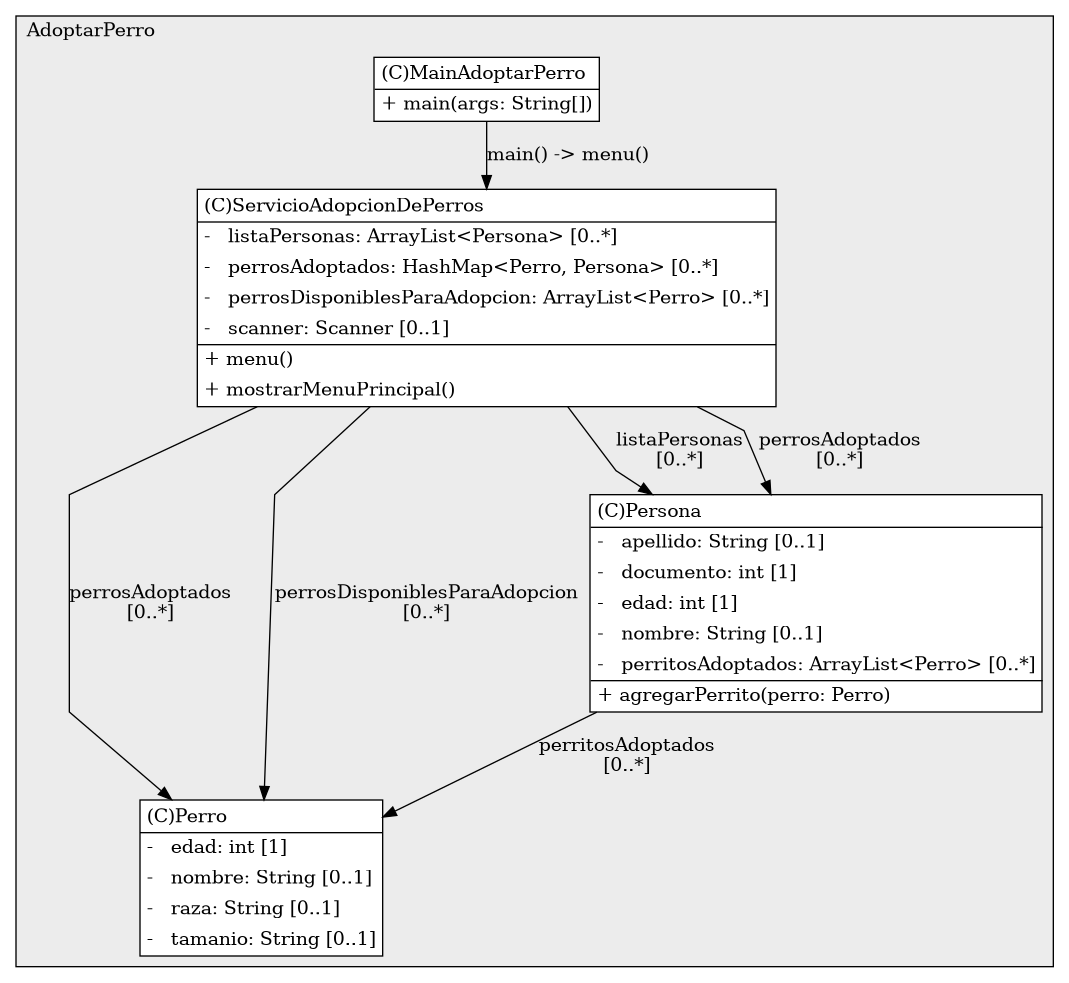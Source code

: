@startuml

/' diagram meta data start
config=StructureConfiguration;
{
  "projectClassification": {
    "searchMode": "OpenProject", // OpenProject, AllProjects
    "includedProjects": "",
    "pathEndKeywords": "*.impl",
    "isClientPath": "",
    "isClientName": "",
    "isTestPath": "",
    "isTestName": "",
    "isMappingPath": "",
    "isMappingName": "",
    "isDataAccessPath": "",
    "isDataAccessName": "",
    "isDataStructurePath": "",
    "isDataStructureName": "",
    "isInterfaceStructuresPath": "",
    "isInterfaceStructuresName": "",
    "isEntryPointPath": "",
    "isEntryPointName": "",
    "treatFinalFieldsAsMandatory": false
  },
  "graphRestriction": {
    "classPackageExcludeFilter": "",
    "classPackageIncludeFilter": "",
    "classNameExcludeFilter": "",
    "classNameIncludeFilter": "",
    "methodNameExcludeFilter": "",
    "methodNameIncludeFilter": "",
    "removeByInheritance": "", // inheritance/annotation based filtering is done in a second step
    "removeByAnnotation": "",
    "removeByClassPackage": "", // cleanup the graph after inheritance/annotation based filtering is done
    "removeByClassName": "",
    "cutMappings": false,
    "cutEnum": true,
    "cutTests": true,
    "cutClient": true,
    "cutDataAccess": false,
    "cutInterfaceStructures": false,
    "cutDataStructures": false,
    "cutGetterAndSetter": true,
    "cutConstructors": true
  },
  "graphTraversal": {
    "forwardDepth": 6,
    "backwardDepth": 6,
    "classPackageExcludeFilter": "",
    "classPackageIncludeFilter": "",
    "classNameExcludeFilter": "",
    "classNameIncludeFilter": "",
    "methodNameExcludeFilter": "",
    "methodNameIncludeFilter": "",
    "hideMappings": false,
    "hideDataStructures": false,
    "hidePrivateMethods": true,
    "hideInterfaceCalls": true, // indirection: implementation -> interface (is hidden) -> implementation
    "onlyShowApplicationEntryPoints": false, // root node is included
    "useMethodCallsForStructureDiagram": "ForwardOnly" // ForwardOnly, BothDirections, No
  },
  "details": {
    "aggregation": "GroupByClass", // ByClass, GroupByClass, None
    "showClassGenericTypes": true,
    "showMethods": true,
    "showMethodParameterNames": true,
    "showMethodParameterTypes": true,
    "showMethodReturnType": true,
    "showPackageLevels": 2,
    "showDetailedClassStructure": true
  },
  "rootClass": "Ejercicios.AdoptarPerro.MainAdoptarPerro",
  "extensionCallbackMethod": "" // qualified.class.name#methodName - signature: public static String method(String)
}
diagram meta data end '/



digraph g {
    rankdir="TB"
    splines=polyline
    

'nodes 
subgraph cluster_878860071 { 
   	label=AdoptarPerro
	labeljust=l
	fillcolor="#ececec"
	style=filled
   
   MainAdoptarPerro1001142683[
	label=<<TABLE BORDER="1" CELLBORDER="0" CELLPADDING="4" CELLSPACING="0">
<TR><TD ALIGN="LEFT" >(C)MainAdoptarPerro</TD></TR>
<HR/>
<TR><TD ALIGN="LEFT" >+ main(args: String[])</TD></TR>
</TABLE>>
	style=filled
	margin=0
	shape=plaintext
	fillcolor="#FFFFFF"
];

Perro1001142683[
	label=<<TABLE BORDER="1" CELLBORDER="0" CELLPADDING="4" CELLSPACING="0">
<TR><TD ALIGN="LEFT" >(C)Perro</TD></TR>
<HR/>
<TR><TD ALIGN="LEFT" >-   edad: int [1]</TD></TR>
<TR><TD ALIGN="LEFT" >-   nombre: String [0..1]</TD></TR>
<TR><TD ALIGN="LEFT" >-   raza: String [0..1]</TD></TR>
<TR><TD ALIGN="LEFT" >-   tamanio: String [0..1]</TD></TR>
</TABLE>>
	style=filled
	margin=0
	shape=plaintext
	fillcolor="#FFFFFF"
];

Persona1001142683[
	label=<<TABLE BORDER="1" CELLBORDER="0" CELLPADDING="4" CELLSPACING="0">
<TR><TD ALIGN="LEFT" >(C)Persona</TD></TR>
<HR/>
<TR><TD ALIGN="LEFT" >-   apellido: String [0..1]</TD></TR>
<TR><TD ALIGN="LEFT" >-   documento: int [1]</TD></TR>
<TR><TD ALIGN="LEFT" >-   edad: int [1]</TD></TR>
<TR><TD ALIGN="LEFT" >-   nombre: String [0..1]</TD></TR>
<TR><TD ALIGN="LEFT" >-   perritosAdoptados: ArrayList&lt;Perro&gt; [0..*]</TD></TR>
<HR/>
<TR><TD ALIGN="LEFT" >+ agregarPerrito(perro: Perro)</TD></TR>
</TABLE>>
	style=filled
	margin=0
	shape=plaintext
	fillcolor="#FFFFFF"
];

ServicioAdopcionDePerros1001142683[
	label=<<TABLE BORDER="1" CELLBORDER="0" CELLPADDING="4" CELLSPACING="0">
<TR><TD ALIGN="LEFT" >(C)ServicioAdopcionDePerros</TD></TR>
<HR/>
<TR><TD ALIGN="LEFT" >-   listaPersonas: ArrayList&lt;Persona&gt; [0..*]</TD></TR>
<TR><TD ALIGN="LEFT" >-   perrosAdoptados: HashMap&lt;Perro, Persona&gt; [0..*]</TD></TR>
<TR><TD ALIGN="LEFT" >-   perrosDisponiblesParaAdopcion: ArrayList&lt;Perro&gt; [0..*]</TD></TR>
<TR><TD ALIGN="LEFT" >-   scanner: Scanner [0..1]</TD></TR>
<HR/>
<TR><TD ALIGN="LEFT" >+ menu()</TD></TR>
<TR><TD ALIGN="LEFT" >+ mostrarMenuPrincipal()</TD></TR>
</TABLE>>
	style=filled
	margin=0
	shape=plaintext
	fillcolor="#FFFFFF"
];
} 

'edges    
MainAdoptarPerro1001142683 -> ServicioAdopcionDePerros1001142683[label="main() -> menu()"];
Persona1001142683 -> Perro1001142683[label="perritosAdoptados
[0..*]"];
ServicioAdopcionDePerros1001142683 -> Perro1001142683[label="perrosAdoptados
[0..*]"];
ServicioAdopcionDePerros1001142683 -> Perro1001142683[label="perrosDisponiblesParaAdopcion
[0..*]"];
ServicioAdopcionDePerros1001142683 -> Persona1001142683[label="listaPersonas
[0..*]"];
ServicioAdopcionDePerros1001142683 -> Persona1001142683[label="perrosAdoptados
[0..*]"];
    
}
@enduml